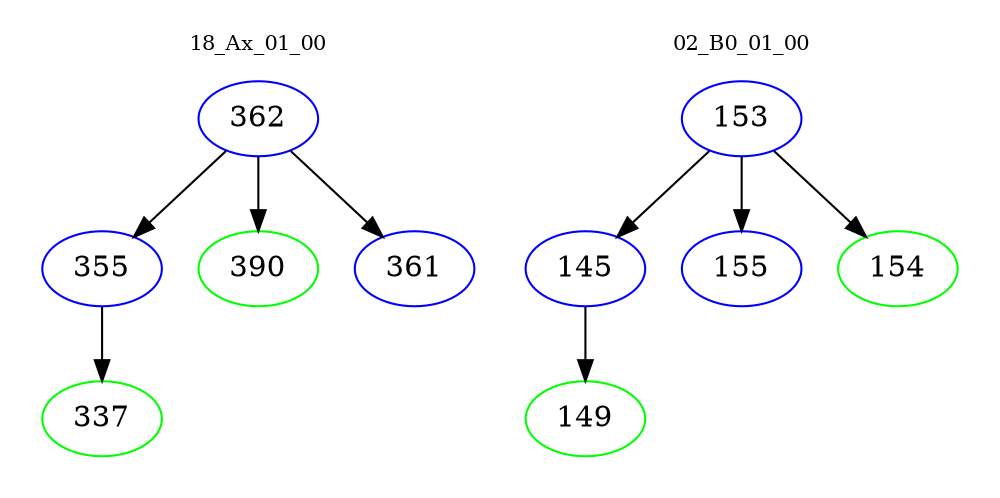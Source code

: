 digraph{
subgraph cluster_0 {
color = white
label = "18_Ax_01_00";
fontsize=10;
T0_362 [label="362", color="blue"]
T0_362 -> T0_355 [color="black"]
T0_355 [label="355", color="blue"]
T0_355 -> T0_337 [color="black"]
T0_337 [label="337", color="green"]
T0_362 -> T0_390 [color="black"]
T0_390 [label="390", color="green"]
T0_362 -> T0_361 [color="black"]
T0_361 [label="361", color="blue"]
}
subgraph cluster_1 {
color = white
label = "02_B0_01_00";
fontsize=10;
T1_153 [label="153", color="blue"]
T1_153 -> T1_145 [color="black"]
T1_145 [label="145", color="blue"]
T1_145 -> T1_149 [color="black"]
T1_149 [label="149", color="green"]
T1_153 -> T1_155 [color="black"]
T1_155 [label="155", color="blue"]
T1_153 -> T1_154 [color="black"]
T1_154 [label="154", color="green"]
}
}
